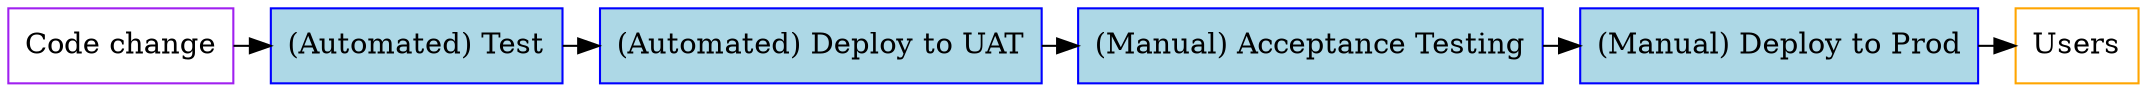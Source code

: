 digraph G {
  node [ shape = box ];

  code [ label = "Code change"      color = purple style = filled fillcolor = white ]

  subgraph pipeline {
    style = filled;
    color = lightgrey;
    test [ label = "(Automated) Test" color = blue style = filled fillcolor = lightblue ]
    deploy_uat [ label = "(Automated) Deploy to UAT" color = blue style = filled fillcolor = lightblue ]
    uat_test [ label = "(Manual) Acceptance Testing" color = blue style = filled fillcolor = lightblue ]
    deploy_prod [ label = "(Manual) Deploy to Prod" color = blue style = filled fillcolor = lightblue ]
    test -> deploy_uat -> uat_test -> deploy_prod [constraint=false]; 
    label = "CI/CD Pipeline";
  }

  users [ label = "Users"      color = orange style = filled fillcolor = white ]

  code -> test [constraint=false];
  deploy_prod -> users [constraint=false]; 
}
